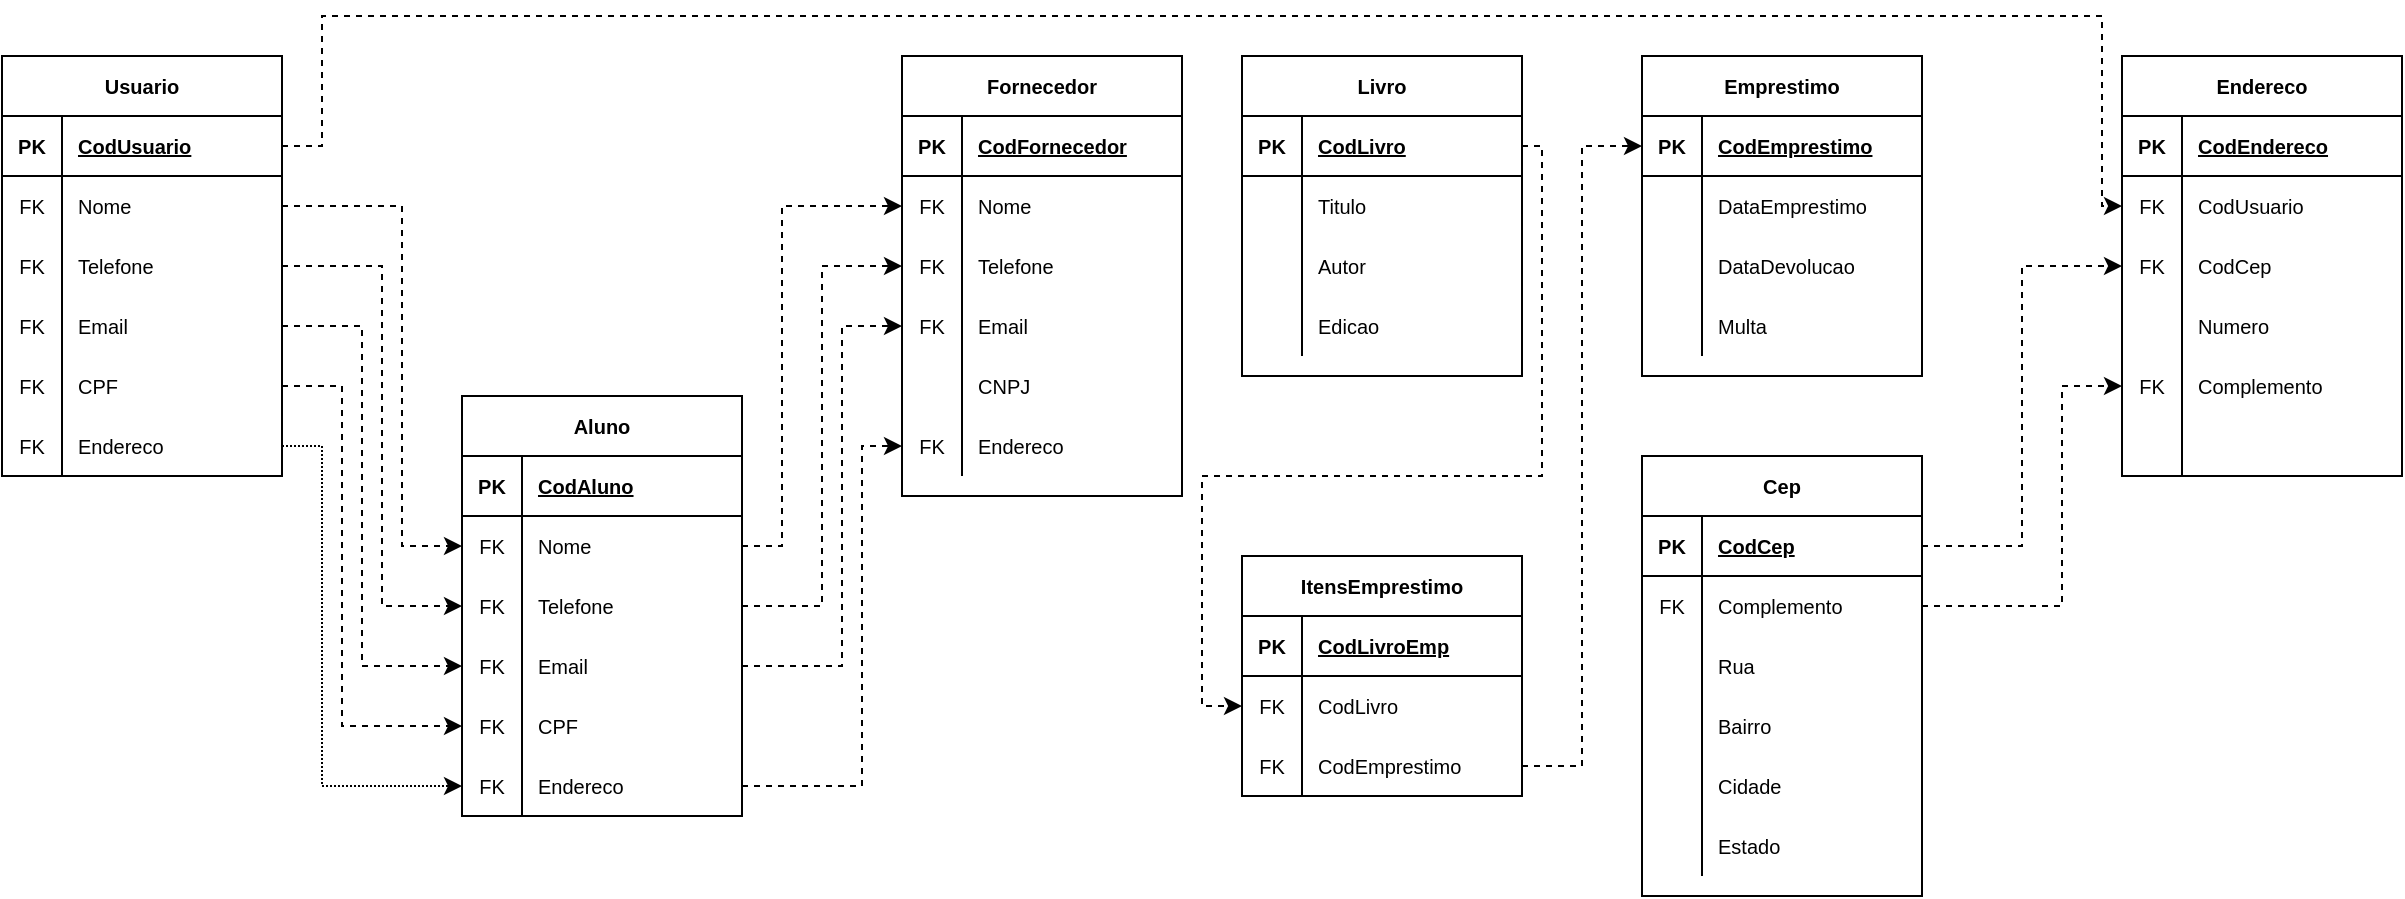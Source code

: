 <mxfile version="15.5.8" type="github"><diagram id="UWtfBDgUSu8A9vGLVlUi" name="Page-1"><mxGraphModel dx="1166" dy="401" grid="1" gridSize="10" guides="1" tooltips="1" connect="1" arrows="1" fold="1" page="1" pageScale="1" pageWidth="827" pageHeight="1169" math="0" shadow="0"><root><mxCell id="0"/><mxCell id="1" parent="0"/><mxCell id="0voD1ulTsaC1evhLHXNq-1" value="Livro" style="shape=table;startSize=30;container=1;collapsible=1;childLayout=tableLayout;fixedRows=1;rowLines=0;fontStyle=1;align=center;resizeLast=1;fontSize=10;" vertex="1" parent="1"><mxGeometry x="-140" y="30" width="140" height="160" as="geometry"><mxRectangle x="30" y="120" width="60" height="30" as="alternateBounds"/></mxGeometry></mxCell><mxCell id="0voD1ulTsaC1evhLHXNq-2" value="" style="shape=partialRectangle;collapsible=0;dropTarget=0;pointerEvents=0;fillColor=none;top=0;left=0;bottom=1;right=0;points=[[0,0.5],[1,0.5]];portConstraint=eastwest;fontSize=10;" vertex="1" parent="0voD1ulTsaC1evhLHXNq-1"><mxGeometry y="30" width="140" height="30" as="geometry"/></mxCell><mxCell id="0voD1ulTsaC1evhLHXNq-3" value="PK" style="shape=partialRectangle;connectable=0;fillColor=none;top=0;left=0;bottom=0;right=0;fontStyle=1;overflow=hidden;fontSize=10;" vertex="1" parent="0voD1ulTsaC1evhLHXNq-2"><mxGeometry width="30" height="30" as="geometry"><mxRectangle width="30" height="30" as="alternateBounds"/></mxGeometry></mxCell><mxCell id="0voD1ulTsaC1evhLHXNq-4" value="CodLivro" style="shape=partialRectangle;connectable=0;fillColor=none;top=0;left=0;bottom=0;right=0;align=left;spacingLeft=6;fontStyle=5;overflow=hidden;fontSize=10;" vertex="1" parent="0voD1ulTsaC1evhLHXNq-2"><mxGeometry x="30" width="110" height="30" as="geometry"><mxRectangle width="110" height="30" as="alternateBounds"/></mxGeometry></mxCell><mxCell id="0voD1ulTsaC1evhLHXNq-5" value="" style="shape=partialRectangle;collapsible=0;dropTarget=0;pointerEvents=0;fillColor=none;top=0;left=0;bottom=0;right=0;points=[[0,0.5],[1,0.5]];portConstraint=eastwest;fontSize=10;" vertex="1" parent="0voD1ulTsaC1evhLHXNq-1"><mxGeometry y="60" width="140" height="30" as="geometry"/></mxCell><mxCell id="0voD1ulTsaC1evhLHXNq-6" value="" style="shape=partialRectangle;connectable=0;fillColor=none;top=0;left=0;bottom=0;right=0;editable=1;overflow=hidden;fontSize=10;" vertex="1" parent="0voD1ulTsaC1evhLHXNq-5"><mxGeometry width="30" height="30" as="geometry"><mxRectangle width="30" height="30" as="alternateBounds"/></mxGeometry></mxCell><mxCell id="0voD1ulTsaC1evhLHXNq-7" value="Titulo" style="shape=partialRectangle;connectable=0;fillColor=none;top=0;left=0;bottom=0;right=0;align=left;spacingLeft=6;overflow=hidden;fontSize=10;" vertex="1" parent="0voD1ulTsaC1evhLHXNq-5"><mxGeometry x="30" width="110" height="30" as="geometry"><mxRectangle width="110" height="30" as="alternateBounds"/></mxGeometry></mxCell><mxCell id="0voD1ulTsaC1evhLHXNq-8" value="" style="shape=partialRectangle;collapsible=0;dropTarget=0;pointerEvents=0;fillColor=none;top=0;left=0;bottom=0;right=0;points=[[0,0.5],[1,0.5]];portConstraint=eastwest;fontSize=10;" vertex="1" parent="0voD1ulTsaC1evhLHXNq-1"><mxGeometry y="90" width="140" height="30" as="geometry"/></mxCell><mxCell id="0voD1ulTsaC1evhLHXNq-9" value="" style="shape=partialRectangle;connectable=0;fillColor=none;top=0;left=0;bottom=0;right=0;editable=1;overflow=hidden;fontSize=10;" vertex="1" parent="0voD1ulTsaC1evhLHXNq-8"><mxGeometry width="30" height="30" as="geometry"><mxRectangle width="30" height="30" as="alternateBounds"/></mxGeometry></mxCell><mxCell id="0voD1ulTsaC1evhLHXNq-10" value="Autor" style="shape=partialRectangle;connectable=0;fillColor=none;top=0;left=0;bottom=0;right=0;align=left;spacingLeft=6;overflow=hidden;fontSize=10;" vertex="1" parent="0voD1ulTsaC1evhLHXNq-8"><mxGeometry x="30" width="110" height="30" as="geometry"><mxRectangle width="110" height="30" as="alternateBounds"/></mxGeometry></mxCell><mxCell id="0voD1ulTsaC1evhLHXNq-11" value="" style="shape=partialRectangle;collapsible=0;dropTarget=0;pointerEvents=0;fillColor=none;top=0;left=0;bottom=0;right=0;points=[[0,0.5],[1,0.5]];portConstraint=eastwest;fontSize=10;" vertex="1" parent="0voD1ulTsaC1evhLHXNq-1"><mxGeometry y="120" width="140" height="30" as="geometry"/></mxCell><mxCell id="0voD1ulTsaC1evhLHXNq-12" value="" style="shape=partialRectangle;connectable=0;fillColor=none;top=0;left=0;bottom=0;right=0;editable=1;overflow=hidden;fontSize=10;" vertex="1" parent="0voD1ulTsaC1evhLHXNq-11"><mxGeometry width="30" height="30" as="geometry"><mxRectangle width="30" height="30" as="alternateBounds"/></mxGeometry></mxCell><mxCell id="0voD1ulTsaC1evhLHXNq-13" value="Edicao" style="shape=partialRectangle;connectable=0;fillColor=none;top=0;left=0;bottom=0;right=0;align=left;spacingLeft=6;overflow=hidden;fontSize=10;" vertex="1" parent="0voD1ulTsaC1evhLHXNq-11"><mxGeometry x="30" width="110" height="30" as="geometry"><mxRectangle width="110" height="30" as="alternateBounds"/></mxGeometry></mxCell><mxCell id="0voD1ulTsaC1evhLHXNq-14" value="Aluno" style="shape=table;startSize=30;container=1;collapsible=1;childLayout=tableLayout;fixedRows=1;rowLines=0;fontStyle=1;align=center;resizeLast=1;fontSize=10;" vertex="1" parent="1"><mxGeometry x="-530" y="200" width="140" height="210" as="geometry"/></mxCell><mxCell id="0voD1ulTsaC1evhLHXNq-15" value="" style="shape=partialRectangle;collapsible=0;dropTarget=0;pointerEvents=0;fillColor=none;top=0;left=0;bottom=1;right=0;points=[[0,0.5],[1,0.5]];portConstraint=eastwest;fontSize=10;" vertex="1" parent="0voD1ulTsaC1evhLHXNq-14"><mxGeometry y="30" width="140" height="30" as="geometry"/></mxCell><mxCell id="0voD1ulTsaC1evhLHXNq-16" value="PK" style="shape=partialRectangle;connectable=0;fillColor=none;top=0;left=0;bottom=0;right=0;fontStyle=1;overflow=hidden;fontSize=10;" vertex="1" parent="0voD1ulTsaC1evhLHXNq-15"><mxGeometry width="30" height="30" as="geometry"><mxRectangle width="30" height="30" as="alternateBounds"/></mxGeometry></mxCell><mxCell id="0voD1ulTsaC1evhLHXNq-17" value="CodAluno" style="shape=partialRectangle;connectable=0;fillColor=none;top=0;left=0;bottom=0;right=0;align=left;spacingLeft=6;fontStyle=5;overflow=hidden;fontSize=10;" vertex="1" parent="0voD1ulTsaC1evhLHXNq-15"><mxGeometry x="30" width="110" height="30" as="geometry"><mxRectangle width="110" height="30" as="alternateBounds"/></mxGeometry></mxCell><mxCell id="0voD1ulTsaC1evhLHXNq-18" value="" style="shape=partialRectangle;collapsible=0;dropTarget=0;pointerEvents=0;fillColor=none;top=0;left=0;bottom=0;right=0;points=[[0,0.5],[1,0.5]];portConstraint=eastwest;fontSize=10;" vertex="1" parent="0voD1ulTsaC1evhLHXNq-14"><mxGeometry y="60" width="140" height="30" as="geometry"/></mxCell><mxCell id="0voD1ulTsaC1evhLHXNq-19" value="FK" style="shape=partialRectangle;connectable=0;fillColor=none;top=0;left=0;bottom=0;right=0;editable=1;overflow=hidden;fontSize=10;" vertex="1" parent="0voD1ulTsaC1evhLHXNq-18"><mxGeometry width="30" height="30" as="geometry"><mxRectangle width="30" height="30" as="alternateBounds"/></mxGeometry></mxCell><mxCell id="0voD1ulTsaC1evhLHXNq-20" value="Nome" style="shape=partialRectangle;connectable=0;fillColor=none;top=0;left=0;bottom=0;right=0;align=left;spacingLeft=6;overflow=hidden;fontSize=10;" vertex="1" parent="0voD1ulTsaC1evhLHXNq-18"><mxGeometry x="30" width="110" height="30" as="geometry"><mxRectangle width="110" height="30" as="alternateBounds"/></mxGeometry></mxCell><mxCell id="0voD1ulTsaC1evhLHXNq-21" value="" style="shape=partialRectangle;collapsible=0;dropTarget=0;pointerEvents=0;fillColor=none;top=0;left=0;bottom=0;right=0;points=[[0,0.5],[1,0.5]];portConstraint=eastwest;fontSize=10;" vertex="1" parent="0voD1ulTsaC1evhLHXNq-14"><mxGeometry y="90" width="140" height="30" as="geometry"/></mxCell><mxCell id="0voD1ulTsaC1evhLHXNq-22" value="FK" style="shape=partialRectangle;connectable=0;fillColor=none;top=0;left=0;bottom=0;right=0;editable=1;overflow=hidden;fontSize=10;" vertex="1" parent="0voD1ulTsaC1evhLHXNq-21"><mxGeometry width="30" height="30" as="geometry"><mxRectangle width="30" height="30" as="alternateBounds"/></mxGeometry></mxCell><mxCell id="0voD1ulTsaC1evhLHXNq-23" value="Telefone" style="shape=partialRectangle;connectable=0;fillColor=none;top=0;left=0;bottom=0;right=0;align=left;spacingLeft=6;overflow=hidden;fontSize=10;" vertex="1" parent="0voD1ulTsaC1evhLHXNq-21"><mxGeometry x="30" width="110" height="30" as="geometry"><mxRectangle width="110" height="30" as="alternateBounds"/></mxGeometry></mxCell><mxCell id="0voD1ulTsaC1evhLHXNq-24" value="" style="shape=partialRectangle;collapsible=0;dropTarget=0;pointerEvents=0;fillColor=none;top=0;left=0;bottom=0;right=0;points=[[0,0.5],[1,0.5]];portConstraint=eastwest;fontSize=10;" vertex="1" parent="0voD1ulTsaC1evhLHXNq-14"><mxGeometry y="120" width="140" height="30" as="geometry"/></mxCell><mxCell id="0voD1ulTsaC1evhLHXNq-25" value="FK" style="shape=partialRectangle;connectable=0;fillColor=none;top=0;left=0;bottom=0;right=0;editable=1;overflow=hidden;fontSize=10;" vertex="1" parent="0voD1ulTsaC1evhLHXNq-24"><mxGeometry width="30" height="30" as="geometry"><mxRectangle width="30" height="30" as="alternateBounds"/></mxGeometry></mxCell><mxCell id="0voD1ulTsaC1evhLHXNq-26" value="Email" style="shape=partialRectangle;connectable=0;fillColor=none;top=0;left=0;bottom=0;right=0;align=left;spacingLeft=6;overflow=hidden;fontSize=10;" vertex="1" parent="0voD1ulTsaC1evhLHXNq-24"><mxGeometry x="30" width="110" height="30" as="geometry"><mxRectangle width="110" height="30" as="alternateBounds"/></mxGeometry></mxCell><mxCell id="0voD1ulTsaC1evhLHXNq-27" value="" style="shape=partialRectangle;collapsible=0;dropTarget=0;pointerEvents=0;fillColor=none;top=0;left=0;bottom=0;right=0;points=[[0,0.5],[1,0.5]];portConstraint=eastwest;fontSize=10;" vertex="1" parent="0voD1ulTsaC1evhLHXNq-14"><mxGeometry y="150" width="140" height="30" as="geometry"/></mxCell><mxCell id="0voD1ulTsaC1evhLHXNq-28" value="FK" style="shape=partialRectangle;connectable=0;fillColor=none;top=0;left=0;bottom=0;right=0;editable=1;overflow=hidden;fontSize=10;" vertex="1" parent="0voD1ulTsaC1evhLHXNq-27"><mxGeometry width="30" height="30" as="geometry"><mxRectangle width="30" height="30" as="alternateBounds"/></mxGeometry></mxCell><mxCell id="0voD1ulTsaC1evhLHXNq-29" value="CPF" style="shape=partialRectangle;connectable=0;fillColor=none;top=0;left=0;bottom=0;right=0;align=left;spacingLeft=6;overflow=hidden;fontSize=10;" vertex="1" parent="0voD1ulTsaC1evhLHXNq-27"><mxGeometry x="30" width="110" height="30" as="geometry"><mxRectangle width="110" height="30" as="alternateBounds"/></mxGeometry></mxCell><mxCell id="0voD1ulTsaC1evhLHXNq-30" value="" style="shape=partialRectangle;collapsible=0;dropTarget=0;pointerEvents=0;fillColor=none;top=0;left=0;bottom=0;right=0;points=[[0,0.5],[1,0.5]];portConstraint=eastwest;fontSize=10;" vertex="1" parent="0voD1ulTsaC1evhLHXNq-14"><mxGeometry y="180" width="140" height="30" as="geometry"/></mxCell><mxCell id="0voD1ulTsaC1evhLHXNq-31" value="FK" style="shape=partialRectangle;connectable=0;fillColor=none;top=0;left=0;bottom=0;right=0;editable=1;overflow=hidden;fontSize=10;" vertex="1" parent="0voD1ulTsaC1evhLHXNq-30"><mxGeometry width="30" height="30" as="geometry"><mxRectangle width="30" height="30" as="alternateBounds"/></mxGeometry></mxCell><mxCell id="0voD1ulTsaC1evhLHXNq-32" value="Endereco" style="shape=partialRectangle;connectable=0;fillColor=none;top=0;left=0;bottom=0;right=0;align=left;spacingLeft=6;overflow=hidden;fontSize=10;" vertex="1" parent="0voD1ulTsaC1evhLHXNq-30"><mxGeometry x="30" width="110" height="30" as="geometry"><mxRectangle width="110" height="30" as="alternateBounds"/></mxGeometry></mxCell><mxCell id="0voD1ulTsaC1evhLHXNq-33" value="Emprestimo" style="shape=table;startSize=30;container=1;collapsible=1;childLayout=tableLayout;fixedRows=1;rowLines=0;fontStyle=1;align=center;resizeLast=1;fontSize=10;" vertex="1" parent="1"><mxGeometry x="60" y="30" width="140" height="160" as="geometry"><mxRectangle x="30" y="120" width="60" height="30" as="alternateBounds"/></mxGeometry></mxCell><mxCell id="0voD1ulTsaC1evhLHXNq-34" value="" style="shape=partialRectangle;collapsible=0;dropTarget=0;pointerEvents=0;fillColor=none;top=0;left=0;bottom=1;right=0;points=[[0,0.5],[1,0.5]];portConstraint=eastwest;fontSize=10;" vertex="1" parent="0voD1ulTsaC1evhLHXNq-33"><mxGeometry y="30" width="140" height="30" as="geometry"/></mxCell><mxCell id="0voD1ulTsaC1evhLHXNq-35" value="PK" style="shape=partialRectangle;connectable=0;fillColor=none;top=0;left=0;bottom=0;right=0;fontStyle=1;overflow=hidden;fontSize=10;" vertex="1" parent="0voD1ulTsaC1evhLHXNq-34"><mxGeometry width="30" height="30" as="geometry"><mxRectangle width="30" height="30" as="alternateBounds"/></mxGeometry></mxCell><mxCell id="0voD1ulTsaC1evhLHXNq-36" value="CodEmprestimo" style="shape=partialRectangle;connectable=0;fillColor=none;top=0;left=0;bottom=0;right=0;align=left;spacingLeft=6;fontStyle=5;overflow=hidden;fontSize=10;" vertex="1" parent="0voD1ulTsaC1evhLHXNq-34"><mxGeometry x="30" width="110" height="30" as="geometry"><mxRectangle width="110" height="30" as="alternateBounds"/></mxGeometry></mxCell><mxCell id="0voD1ulTsaC1evhLHXNq-37" value="" style="shape=partialRectangle;collapsible=0;dropTarget=0;pointerEvents=0;fillColor=none;top=0;left=0;bottom=0;right=0;points=[[0,0.5],[1,0.5]];portConstraint=eastwest;fontSize=10;" vertex="1" parent="0voD1ulTsaC1evhLHXNq-33"><mxGeometry y="60" width="140" height="30" as="geometry"/></mxCell><mxCell id="0voD1ulTsaC1evhLHXNq-38" value="" style="shape=partialRectangle;connectable=0;fillColor=none;top=0;left=0;bottom=0;right=0;editable=1;overflow=hidden;fontSize=10;" vertex="1" parent="0voD1ulTsaC1evhLHXNq-37"><mxGeometry width="30" height="30" as="geometry"><mxRectangle width="30" height="30" as="alternateBounds"/></mxGeometry></mxCell><mxCell id="0voD1ulTsaC1evhLHXNq-39" value="DataEmprestimo" style="shape=partialRectangle;connectable=0;fillColor=none;top=0;left=0;bottom=0;right=0;align=left;spacingLeft=6;overflow=hidden;fontSize=10;" vertex="1" parent="0voD1ulTsaC1evhLHXNq-37"><mxGeometry x="30" width="110" height="30" as="geometry"><mxRectangle width="110" height="30" as="alternateBounds"/></mxGeometry></mxCell><mxCell id="0voD1ulTsaC1evhLHXNq-40" value="" style="shape=partialRectangle;collapsible=0;dropTarget=0;pointerEvents=0;fillColor=none;top=0;left=0;bottom=0;right=0;points=[[0,0.5],[1,0.5]];portConstraint=eastwest;fontSize=10;" vertex="1" parent="0voD1ulTsaC1evhLHXNq-33"><mxGeometry y="90" width="140" height="30" as="geometry"/></mxCell><mxCell id="0voD1ulTsaC1evhLHXNq-41" value="" style="shape=partialRectangle;connectable=0;fillColor=none;top=0;left=0;bottom=0;right=0;editable=1;overflow=hidden;fontSize=10;" vertex="1" parent="0voD1ulTsaC1evhLHXNq-40"><mxGeometry width="30" height="30" as="geometry"><mxRectangle width="30" height="30" as="alternateBounds"/></mxGeometry></mxCell><mxCell id="0voD1ulTsaC1evhLHXNq-42" value="DataDevolucao" style="shape=partialRectangle;connectable=0;fillColor=none;top=0;left=0;bottom=0;right=0;align=left;spacingLeft=6;overflow=hidden;fontSize=10;" vertex="1" parent="0voD1ulTsaC1evhLHXNq-40"><mxGeometry x="30" width="110" height="30" as="geometry"><mxRectangle width="110" height="30" as="alternateBounds"/></mxGeometry></mxCell><mxCell id="0voD1ulTsaC1evhLHXNq-43" value="" style="shape=partialRectangle;collapsible=0;dropTarget=0;pointerEvents=0;fillColor=none;top=0;left=0;bottom=0;right=0;points=[[0,0.5],[1,0.5]];portConstraint=eastwest;fontSize=10;" vertex="1" parent="0voD1ulTsaC1evhLHXNq-33"><mxGeometry y="120" width="140" height="30" as="geometry"/></mxCell><mxCell id="0voD1ulTsaC1evhLHXNq-44" value="" style="shape=partialRectangle;connectable=0;fillColor=none;top=0;left=0;bottom=0;right=0;editable=1;overflow=hidden;fontSize=10;" vertex="1" parent="0voD1ulTsaC1evhLHXNq-43"><mxGeometry width="30" height="30" as="geometry"><mxRectangle width="30" height="30" as="alternateBounds"/></mxGeometry></mxCell><mxCell id="0voD1ulTsaC1evhLHXNq-45" value="Multa" style="shape=partialRectangle;connectable=0;fillColor=none;top=0;left=0;bottom=0;right=0;align=left;spacingLeft=6;overflow=hidden;fontSize=10;" vertex="1" parent="0voD1ulTsaC1evhLHXNq-43"><mxGeometry x="30" width="110" height="30" as="geometry"><mxRectangle width="110" height="30" as="alternateBounds"/></mxGeometry></mxCell><mxCell id="0voD1ulTsaC1evhLHXNq-46" value="Cep" style="shape=table;startSize=30;container=1;collapsible=1;childLayout=tableLayout;fixedRows=1;rowLines=0;fontStyle=1;align=center;resizeLast=1;fontSize=10;" vertex="1" parent="1"><mxGeometry x="60" y="230" width="140" height="220" as="geometry"><mxRectangle x="30" y="120" width="60" height="30" as="alternateBounds"/></mxGeometry></mxCell><mxCell id="0voD1ulTsaC1evhLHXNq-47" value="" style="shape=partialRectangle;collapsible=0;dropTarget=0;pointerEvents=0;fillColor=none;top=0;left=0;bottom=1;right=0;points=[[0,0.5],[1,0.5]];portConstraint=eastwest;fontSize=10;" vertex="1" parent="0voD1ulTsaC1evhLHXNq-46"><mxGeometry y="30" width="140" height="30" as="geometry"/></mxCell><mxCell id="0voD1ulTsaC1evhLHXNq-48" value="PK" style="shape=partialRectangle;connectable=0;fillColor=none;top=0;left=0;bottom=0;right=0;fontStyle=1;overflow=hidden;fontSize=10;" vertex="1" parent="0voD1ulTsaC1evhLHXNq-47"><mxGeometry width="30" height="30" as="geometry"><mxRectangle width="30" height="30" as="alternateBounds"/></mxGeometry></mxCell><mxCell id="0voD1ulTsaC1evhLHXNq-49" value="CodCep" style="shape=partialRectangle;connectable=0;fillColor=none;top=0;left=0;bottom=0;right=0;align=left;spacingLeft=6;fontStyle=5;overflow=hidden;fontSize=10;" vertex="1" parent="0voD1ulTsaC1evhLHXNq-47"><mxGeometry x="30" width="110" height="30" as="geometry"><mxRectangle width="110" height="30" as="alternateBounds"/></mxGeometry></mxCell><mxCell id="0voD1ulTsaC1evhLHXNq-50" value="" style="shape=partialRectangle;collapsible=0;dropTarget=0;pointerEvents=0;fillColor=none;top=0;left=0;bottom=0;right=0;points=[[0,0.5],[1,0.5]];portConstraint=eastwest;fontSize=10;" vertex="1" parent="0voD1ulTsaC1evhLHXNq-46"><mxGeometry y="60" width="140" height="30" as="geometry"/></mxCell><mxCell id="0voD1ulTsaC1evhLHXNq-51" value="FK" style="shape=partialRectangle;connectable=0;fillColor=none;top=0;left=0;bottom=0;right=0;editable=1;overflow=hidden;fontSize=10;" vertex="1" parent="0voD1ulTsaC1evhLHXNq-50"><mxGeometry width="30" height="30" as="geometry"><mxRectangle width="30" height="30" as="alternateBounds"/></mxGeometry></mxCell><mxCell id="0voD1ulTsaC1evhLHXNq-52" value="Complemento" style="shape=partialRectangle;connectable=0;fillColor=none;top=0;left=0;bottom=0;right=0;align=left;spacingLeft=6;overflow=hidden;fontSize=10;" vertex="1" parent="0voD1ulTsaC1evhLHXNq-50"><mxGeometry x="30" width="110" height="30" as="geometry"><mxRectangle width="110" height="30" as="alternateBounds"/></mxGeometry></mxCell><mxCell id="0voD1ulTsaC1evhLHXNq-53" value="" style="shape=partialRectangle;collapsible=0;dropTarget=0;pointerEvents=0;fillColor=none;top=0;left=0;bottom=0;right=0;points=[[0,0.5],[1,0.5]];portConstraint=eastwest;fontSize=10;" vertex="1" parent="0voD1ulTsaC1evhLHXNq-46"><mxGeometry y="90" width="140" height="30" as="geometry"/></mxCell><mxCell id="0voD1ulTsaC1evhLHXNq-54" value="" style="shape=partialRectangle;connectable=0;fillColor=none;top=0;left=0;bottom=0;right=0;editable=1;overflow=hidden;fontSize=10;" vertex="1" parent="0voD1ulTsaC1evhLHXNq-53"><mxGeometry width="30" height="30" as="geometry"><mxRectangle width="30" height="30" as="alternateBounds"/></mxGeometry></mxCell><mxCell id="0voD1ulTsaC1evhLHXNq-55" value="Rua" style="shape=partialRectangle;connectable=0;fillColor=none;top=0;left=0;bottom=0;right=0;align=left;spacingLeft=6;overflow=hidden;fontSize=10;" vertex="1" parent="0voD1ulTsaC1evhLHXNq-53"><mxGeometry x="30" width="110" height="30" as="geometry"><mxRectangle width="110" height="30" as="alternateBounds"/></mxGeometry></mxCell><mxCell id="0voD1ulTsaC1evhLHXNq-56" value="" style="shape=partialRectangle;collapsible=0;dropTarget=0;pointerEvents=0;fillColor=none;top=0;left=0;bottom=0;right=0;points=[[0,0.5],[1,0.5]];portConstraint=eastwest;fontSize=10;" vertex="1" parent="0voD1ulTsaC1evhLHXNq-46"><mxGeometry y="120" width="140" height="30" as="geometry"/></mxCell><mxCell id="0voD1ulTsaC1evhLHXNq-57" value="" style="shape=partialRectangle;connectable=0;fillColor=none;top=0;left=0;bottom=0;right=0;editable=1;overflow=hidden;fontSize=10;" vertex="1" parent="0voD1ulTsaC1evhLHXNq-56"><mxGeometry width="30" height="30" as="geometry"><mxRectangle width="30" height="30" as="alternateBounds"/></mxGeometry></mxCell><mxCell id="0voD1ulTsaC1evhLHXNq-58" value="Bairro" style="shape=partialRectangle;connectable=0;fillColor=none;top=0;left=0;bottom=0;right=0;align=left;spacingLeft=6;overflow=hidden;fontSize=10;" vertex="1" parent="0voD1ulTsaC1evhLHXNq-56"><mxGeometry x="30" width="110" height="30" as="geometry"><mxRectangle width="110" height="30" as="alternateBounds"/></mxGeometry></mxCell><mxCell id="0voD1ulTsaC1evhLHXNq-143" value="" style="shape=partialRectangle;collapsible=0;dropTarget=0;pointerEvents=0;fillColor=none;top=0;left=0;bottom=0;right=0;points=[[0,0.5],[1,0.5]];portConstraint=eastwest;fontSize=10;" vertex="1" parent="0voD1ulTsaC1evhLHXNq-46"><mxGeometry y="150" width="140" height="30" as="geometry"/></mxCell><mxCell id="0voD1ulTsaC1evhLHXNq-144" value="" style="shape=partialRectangle;connectable=0;fillColor=none;top=0;left=0;bottom=0;right=0;editable=1;overflow=hidden;fontSize=10;" vertex="1" parent="0voD1ulTsaC1evhLHXNq-143"><mxGeometry width="30" height="30" as="geometry"><mxRectangle width="30" height="30" as="alternateBounds"/></mxGeometry></mxCell><mxCell id="0voD1ulTsaC1evhLHXNq-145" value="Cidade" style="shape=partialRectangle;connectable=0;fillColor=none;top=0;left=0;bottom=0;right=0;align=left;spacingLeft=6;overflow=hidden;fontSize=10;" vertex="1" parent="0voD1ulTsaC1evhLHXNq-143"><mxGeometry x="30" width="110" height="30" as="geometry"><mxRectangle width="110" height="30" as="alternateBounds"/></mxGeometry></mxCell><mxCell id="0voD1ulTsaC1evhLHXNq-146" value="" style="shape=partialRectangle;collapsible=0;dropTarget=0;pointerEvents=0;fillColor=none;top=0;left=0;bottom=0;right=0;points=[[0,0.5],[1,0.5]];portConstraint=eastwest;fontSize=10;" vertex="1" parent="0voD1ulTsaC1evhLHXNq-46"><mxGeometry y="180" width="140" height="30" as="geometry"/></mxCell><mxCell id="0voD1ulTsaC1evhLHXNq-147" value="" style="shape=partialRectangle;connectable=0;fillColor=none;top=0;left=0;bottom=0;right=0;editable=1;overflow=hidden;fontSize=10;" vertex="1" parent="0voD1ulTsaC1evhLHXNq-146"><mxGeometry width="30" height="30" as="geometry"><mxRectangle width="30" height="30" as="alternateBounds"/></mxGeometry></mxCell><mxCell id="0voD1ulTsaC1evhLHXNq-148" value="Estado" style="shape=partialRectangle;connectable=0;fillColor=none;top=0;left=0;bottom=0;right=0;align=left;spacingLeft=6;overflow=hidden;fontSize=10;" vertex="1" parent="0voD1ulTsaC1evhLHXNq-146"><mxGeometry x="30" width="110" height="30" as="geometry"><mxRectangle width="110" height="30" as="alternateBounds"/></mxGeometry></mxCell><mxCell id="0voD1ulTsaC1evhLHXNq-59" value="Fornecedor" style="shape=table;startSize=30;container=1;collapsible=1;childLayout=tableLayout;fixedRows=1;rowLines=0;fontStyle=1;align=center;resizeLast=1;fontSize=10;" vertex="1" parent="1"><mxGeometry x="-310" y="30" width="140" height="220" as="geometry"><mxRectangle x="30" y="120" width="60" height="30" as="alternateBounds"/></mxGeometry></mxCell><mxCell id="0voD1ulTsaC1evhLHXNq-60" value="" style="shape=partialRectangle;collapsible=0;dropTarget=0;pointerEvents=0;fillColor=none;top=0;left=0;bottom=1;right=0;points=[[0,0.5],[1,0.5]];portConstraint=eastwest;fontSize=10;" vertex="1" parent="0voD1ulTsaC1evhLHXNq-59"><mxGeometry y="30" width="140" height="30" as="geometry"/></mxCell><mxCell id="0voD1ulTsaC1evhLHXNq-61" value="PK" style="shape=partialRectangle;connectable=0;fillColor=none;top=0;left=0;bottom=0;right=0;fontStyle=1;overflow=hidden;fontSize=10;" vertex="1" parent="0voD1ulTsaC1evhLHXNq-60"><mxGeometry width="30" height="30" as="geometry"><mxRectangle width="30" height="30" as="alternateBounds"/></mxGeometry></mxCell><mxCell id="0voD1ulTsaC1evhLHXNq-62" value="CodFornecedor" style="shape=partialRectangle;connectable=0;fillColor=none;top=0;left=0;bottom=0;right=0;align=left;spacingLeft=6;fontStyle=5;overflow=hidden;fontSize=10;" vertex="1" parent="0voD1ulTsaC1evhLHXNq-60"><mxGeometry x="30" width="110" height="30" as="geometry"><mxRectangle width="110" height="30" as="alternateBounds"/></mxGeometry></mxCell><mxCell id="0voD1ulTsaC1evhLHXNq-63" value="" style="shape=partialRectangle;collapsible=0;dropTarget=0;pointerEvents=0;fillColor=none;top=0;left=0;bottom=0;right=0;points=[[0,0.5],[1,0.5]];portConstraint=eastwest;fontSize=10;" vertex="1" parent="0voD1ulTsaC1evhLHXNq-59"><mxGeometry y="60" width="140" height="30" as="geometry"/></mxCell><mxCell id="0voD1ulTsaC1evhLHXNq-64" value="FK" style="shape=partialRectangle;connectable=0;fillColor=none;top=0;left=0;bottom=0;right=0;editable=1;overflow=hidden;fontSize=10;" vertex="1" parent="0voD1ulTsaC1evhLHXNq-63"><mxGeometry width="30" height="30" as="geometry"><mxRectangle width="30" height="30" as="alternateBounds"/></mxGeometry></mxCell><mxCell id="0voD1ulTsaC1evhLHXNq-65" value="Nome" style="shape=partialRectangle;connectable=0;fillColor=none;top=0;left=0;bottom=0;right=0;align=left;spacingLeft=6;overflow=hidden;fontSize=10;" vertex="1" parent="0voD1ulTsaC1evhLHXNq-63"><mxGeometry x="30" width="110" height="30" as="geometry"><mxRectangle width="110" height="30" as="alternateBounds"/></mxGeometry></mxCell><mxCell id="0voD1ulTsaC1evhLHXNq-66" value="" style="shape=partialRectangle;collapsible=0;dropTarget=0;pointerEvents=0;fillColor=none;top=0;left=0;bottom=0;right=0;points=[[0,0.5],[1,0.5]];portConstraint=eastwest;fontSize=10;" vertex="1" parent="0voD1ulTsaC1evhLHXNq-59"><mxGeometry y="90" width="140" height="30" as="geometry"/></mxCell><mxCell id="0voD1ulTsaC1evhLHXNq-67" value="FK" style="shape=partialRectangle;connectable=0;fillColor=none;top=0;left=0;bottom=0;right=0;editable=1;overflow=hidden;fontSize=10;" vertex="1" parent="0voD1ulTsaC1evhLHXNq-66"><mxGeometry width="30" height="30" as="geometry"><mxRectangle width="30" height="30" as="alternateBounds"/></mxGeometry></mxCell><mxCell id="0voD1ulTsaC1evhLHXNq-68" value="Telefone" style="shape=partialRectangle;connectable=0;fillColor=none;top=0;left=0;bottom=0;right=0;align=left;spacingLeft=6;overflow=hidden;fontSize=10;" vertex="1" parent="0voD1ulTsaC1evhLHXNq-66"><mxGeometry x="30" width="110" height="30" as="geometry"><mxRectangle width="110" height="30" as="alternateBounds"/></mxGeometry></mxCell><mxCell id="0voD1ulTsaC1evhLHXNq-69" value="" style="shape=partialRectangle;collapsible=0;dropTarget=0;pointerEvents=0;fillColor=none;top=0;left=0;bottom=0;right=0;points=[[0,0.5],[1,0.5]];portConstraint=eastwest;fontSize=10;" vertex="1" parent="0voD1ulTsaC1evhLHXNq-59"><mxGeometry y="120" width="140" height="30" as="geometry"/></mxCell><mxCell id="0voD1ulTsaC1evhLHXNq-70" value="FK" style="shape=partialRectangle;connectable=0;fillColor=none;top=0;left=0;bottom=0;right=0;editable=1;overflow=hidden;fontSize=10;" vertex="1" parent="0voD1ulTsaC1evhLHXNq-69"><mxGeometry width="30" height="30" as="geometry"><mxRectangle width="30" height="30" as="alternateBounds"/></mxGeometry></mxCell><mxCell id="0voD1ulTsaC1evhLHXNq-71" value="Email" style="shape=partialRectangle;connectable=0;fillColor=none;top=0;left=0;bottom=0;right=0;align=left;spacingLeft=6;overflow=hidden;fontSize=10;" vertex="1" parent="0voD1ulTsaC1evhLHXNq-69"><mxGeometry x="30" width="110" height="30" as="geometry"><mxRectangle width="110" height="30" as="alternateBounds"/></mxGeometry></mxCell><mxCell id="0voD1ulTsaC1evhLHXNq-72" value="" style="shape=partialRectangle;collapsible=0;dropTarget=0;pointerEvents=0;fillColor=none;top=0;left=0;bottom=0;right=0;points=[[0,0.5],[1,0.5]];portConstraint=eastwest;fontSize=10;" vertex="1" parent="0voD1ulTsaC1evhLHXNq-59"><mxGeometry y="150" width="140" height="30" as="geometry"/></mxCell><mxCell id="0voD1ulTsaC1evhLHXNq-73" value="" style="shape=partialRectangle;connectable=0;fillColor=none;top=0;left=0;bottom=0;right=0;editable=1;overflow=hidden;fontSize=10;" vertex="1" parent="0voD1ulTsaC1evhLHXNq-72"><mxGeometry width="30" height="30" as="geometry"><mxRectangle width="30" height="30" as="alternateBounds"/></mxGeometry></mxCell><mxCell id="0voD1ulTsaC1evhLHXNq-74" value="CNPJ" style="shape=partialRectangle;connectable=0;fillColor=none;top=0;left=0;bottom=0;right=0;align=left;spacingLeft=6;overflow=hidden;fontSize=10;" vertex="1" parent="0voD1ulTsaC1evhLHXNq-72"><mxGeometry x="30" width="110" height="30" as="geometry"><mxRectangle width="110" height="30" as="alternateBounds"/></mxGeometry></mxCell><mxCell id="0voD1ulTsaC1evhLHXNq-75" value="" style="shape=partialRectangle;collapsible=0;dropTarget=0;pointerEvents=0;fillColor=none;top=0;left=0;bottom=0;right=0;points=[[0,0.5],[1,0.5]];portConstraint=eastwest;fontSize=10;" vertex="1" parent="0voD1ulTsaC1evhLHXNq-59"><mxGeometry y="180" width="140" height="30" as="geometry"/></mxCell><mxCell id="0voD1ulTsaC1evhLHXNq-76" value="FK" style="shape=partialRectangle;connectable=0;fillColor=none;top=0;left=0;bottom=0;right=0;editable=1;overflow=hidden;fontSize=10;" vertex="1" parent="0voD1ulTsaC1evhLHXNq-75"><mxGeometry width="30" height="30" as="geometry"><mxRectangle width="30" height="30" as="alternateBounds"/></mxGeometry></mxCell><mxCell id="0voD1ulTsaC1evhLHXNq-77" value="Endereco" style="shape=partialRectangle;connectable=0;fillColor=none;top=0;left=0;bottom=0;right=0;align=left;spacingLeft=6;overflow=hidden;fontSize=10;" vertex="1" parent="0voD1ulTsaC1evhLHXNq-75"><mxGeometry x="30" width="110" height="30" as="geometry"><mxRectangle width="110" height="30" as="alternateBounds"/></mxGeometry></mxCell><mxCell id="0voD1ulTsaC1evhLHXNq-78" value="Usuario" style="shape=table;startSize=30;container=1;collapsible=1;childLayout=tableLayout;fixedRows=1;rowLines=0;fontStyle=1;align=center;resizeLast=1;fontSize=10;" vertex="1" parent="1"><mxGeometry x="-760" y="30" width="140" height="210" as="geometry"><mxRectangle x="30" y="120" width="60" height="30" as="alternateBounds"/></mxGeometry></mxCell><mxCell id="0voD1ulTsaC1evhLHXNq-79" value="" style="shape=partialRectangle;collapsible=0;dropTarget=0;pointerEvents=0;fillColor=none;top=0;left=0;bottom=1;right=0;points=[[0,0.5],[1,0.5]];portConstraint=eastwest;fontSize=10;" vertex="1" parent="0voD1ulTsaC1evhLHXNq-78"><mxGeometry y="30" width="140" height="30" as="geometry"/></mxCell><mxCell id="0voD1ulTsaC1evhLHXNq-80" value="PK" style="shape=partialRectangle;connectable=0;fillColor=none;top=0;left=0;bottom=0;right=0;fontStyle=1;overflow=hidden;fontSize=10;" vertex="1" parent="0voD1ulTsaC1evhLHXNq-79"><mxGeometry width="30" height="30" as="geometry"><mxRectangle width="30" height="30" as="alternateBounds"/></mxGeometry></mxCell><mxCell id="0voD1ulTsaC1evhLHXNq-81" value="CodUsuario" style="shape=partialRectangle;connectable=0;fillColor=none;top=0;left=0;bottom=0;right=0;align=left;spacingLeft=6;fontStyle=5;overflow=hidden;fontSize=10;" vertex="1" parent="0voD1ulTsaC1evhLHXNq-79"><mxGeometry x="30" width="110" height="30" as="geometry"><mxRectangle width="110" height="30" as="alternateBounds"/></mxGeometry></mxCell><mxCell id="0voD1ulTsaC1evhLHXNq-82" value="" style="shape=partialRectangle;collapsible=0;dropTarget=0;pointerEvents=0;fillColor=none;top=0;left=0;bottom=0;right=0;points=[[0,0.5],[1,0.5]];portConstraint=eastwest;fontSize=10;" vertex="1" parent="0voD1ulTsaC1evhLHXNq-78"><mxGeometry y="60" width="140" height="30" as="geometry"/></mxCell><mxCell id="0voD1ulTsaC1evhLHXNq-83" value="FK" style="shape=partialRectangle;connectable=0;fillColor=none;top=0;left=0;bottom=0;right=0;editable=1;overflow=hidden;fontSize=10;" vertex="1" parent="0voD1ulTsaC1evhLHXNq-82"><mxGeometry width="30" height="30" as="geometry"><mxRectangle width="30" height="30" as="alternateBounds"/></mxGeometry></mxCell><mxCell id="0voD1ulTsaC1evhLHXNq-84" value="Nome" style="shape=partialRectangle;connectable=0;fillColor=none;top=0;left=0;bottom=0;right=0;align=left;spacingLeft=6;overflow=hidden;fontSize=10;" vertex="1" parent="0voD1ulTsaC1evhLHXNq-82"><mxGeometry x="30" width="110" height="30" as="geometry"><mxRectangle width="110" height="30" as="alternateBounds"/></mxGeometry></mxCell><mxCell id="0voD1ulTsaC1evhLHXNq-85" value="" style="shape=partialRectangle;collapsible=0;dropTarget=0;pointerEvents=0;fillColor=none;top=0;left=0;bottom=0;right=0;points=[[0,0.5],[1,0.5]];portConstraint=eastwest;fontSize=10;" vertex="1" parent="0voD1ulTsaC1evhLHXNq-78"><mxGeometry y="90" width="140" height="30" as="geometry"/></mxCell><mxCell id="0voD1ulTsaC1evhLHXNq-86" value="FK" style="shape=partialRectangle;connectable=0;fillColor=none;top=0;left=0;bottom=0;right=0;editable=1;overflow=hidden;fontSize=10;" vertex="1" parent="0voD1ulTsaC1evhLHXNq-85"><mxGeometry width="30" height="30" as="geometry"><mxRectangle width="30" height="30" as="alternateBounds"/></mxGeometry></mxCell><mxCell id="0voD1ulTsaC1evhLHXNq-87" value="Telefone" style="shape=partialRectangle;connectable=0;fillColor=none;top=0;left=0;bottom=0;right=0;align=left;spacingLeft=6;overflow=hidden;fontSize=10;" vertex="1" parent="0voD1ulTsaC1evhLHXNq-85"><mxGeometry x="30" width="110" height="30" as="geometry"><mxRectangle width="110" height="30" as="alternateBounds"/></mxGeometry></mxCell><mxCell id="0voD1ulTsaC1evhLHXNq-88" value="" style="shape=partialRectangle;collapsible=0;dropTarget=0;pointerEvents=0;fillColor=none;top=0;left=0;bottom=0;right=0;points=[[0,0.5],[1,0.5]];portConstraint=eastwest;fontSize=10;" vertex="1" parent="0voD1ulTsaC1evhLHXNq-78"><mxGeometry y="120" width="140" height="30" as="geometry"/></mxCell><mxCell id="0voD1ulTsaC1evhLHXNq-89" value="FK" style="shape=partialRectangle;connectable=0;fillColor=none;top=0;left=0;bottom=0;right=0;editable=1;overflow=hidden;fontSize=10;" vertex="1" parent="0voD1ulTsaC1evhLHXNq-88"><mxGeometry width="30" height="30" as="geometry"><mxRectangle width="30" height="30" as="alternateBounds"/></mxGeometry></mxCell><mxCell id="0voD1ulTsaC1evhLHXNq-90" value="Email" style="shape=partialRectangle;connectable=0;fillColor=none;top=0;left=0;bottom=0;right=0;align=left;spacingLeft=6;overflow=hidden;fontSize=10;" vertex="1" parent="0voD1ulTsaC1evhLHXNq-88"><mxGeometry x="30" width="110" height="30" as="geometry"><mxRectangle width="110" height="30" as="alternateBounds"/></mxGeometry></mxCell><mxCell id="0voD1ulTsaC1evhLHXNq-91" value="" style="shape=partialRectangle;collapsible=0;dropTarget=0;pointerEvents=0;fillColor=none;top=0;left=0;bottom=0;right=0;points=[[0,0.5],[1,0.5]];portConstraint=eastwest;fontSize=10;" vertex="1" parent="0voD1ulTsaC1evhLHXNq-78"><mxGeometry y="150" width="140" height="30" as="geometry"/></mxCell><mxCell id="0voD1ulTsaC1evhLHXNq-92" value="FK" style="shape=partialRectangle;connectable=0;fillColor=none;top=0;left=0;bottom=0;right=0;editable=1;overflow=hidden;fontSize=10;" vertex="1" parent="0voD1ulTsaC1evhLHXNq-91"><mxGeometry width="30" height="30" as="geometry"><mxRectangle width="30" height="30" as="alternateBounds"/></mxGeometry></mxCell><mxCell id="0voD1ulTsaC1evhLHXNq-93" value="CPF" style="shape=partialRectangle;connectable=0;fillColor=none;top=0;left=0;bottom=0;right=0;align=left;spacingLeft=6;overflow=hidden;fontSize=10;" vertex="1" parent="0voD1ulTsaC1evhLHXNq-91"><mxGeometry x="30" width="110" height="30" as="geometry"><mxRectangle width="110" height="30" as="alternateBounds"/></mxGeometry></mxCell><mxCell id="0voD1ulTsaC1evhLHXNq-94" value="" style="shape=partialRectangle;collapsible=0;dropTarget=0;pointerEvents=0;fillColor=none;top=0;left=0;bottom=0;right=0;points=[[0,0.5],[1,0.5]];portConstraint=eastwest;fontSize=10;" vertex="1" parent="0voD1ulTsaC1evhLHXNq-78"><mxGeometry y="180" width="140" height="30" as="geometry"/></mxCell><mxCell id="0voD1ulTsaC1evhLHXNq-95" value="FK" style="shape=partialRectangle;connectable=0;fillColor=none;top=0;left=0;bottom=0;right=0;editable=1;overflow=hidden;fontSize=10;" vertex="1" parent="0voD1ulTsaC1evhLHXNq-94"><mxGeometry width="30" height="30" as="geometry"><mxRectangle width="30" height="30" as="alternateBounds"/></mxGeometry></mxCell><mxCell id="0voD1ulTsaC1evhLHXNq-96" value="Endereco" style="shape=partialRectangle;connectable=0;fillColor=none;top=0;left=0;bottom=0;right=0;align=left;spacingLeft=6;overflow=hidden;fontSize=10;" vertex="1" parent="0voD1ulTsaC1evhLHXNq-94"><mxGeometry x="30" width="110" height="30" as="geometry"><mxRectangle width="110" height="30" as="alternateBounds"/></mxGeometry></mxCell><mxCell id="0voD1ulTsaC1evhLHXNq-97" value="ItensEmprestimo" style="shape=table;startSize=30;container=1;collapsible=1;childLayout=tableLayout;fixedRows=1;rowLines=0;fontStyle=1;align=center;resizeLast=1;fontSize=10;" vertex="1" parent="1"><mxGeometry x="-140" y="280" width="140" height="120" as="geometry"><mxRectangle x="30" y="120" width="60" height="30" as="alternateBounds"/></mxGeometry></mxCell><mxCell id="0voD1ulTsaC1evhLHXNq-98" value="" style="shape=partialRectangle;collapsible=0;dropTarget=0;pointerEvents=0;fillColor=none;top=0;left=0;bottom=1;right=0;points=[[0,0.5],[1,0.5]];portConstraint=eastwest;fontSize=10;" vertex="1" parent="0voD1ulTsaC1evhLHXNq-97"><mxGeometry y="30" width="140" height="30" as="geometry"/></mxCell><mxCell id="0voD1ulTsaC1evhLHXNq-99" value="PK" style="shape=partialRectangle;connectable=0;fillColor=none;top=0;left=0;bottom=0;right=0;fontStyle=1;overflow=hidden;fontSize=10;" vertex="1" parent="0voD1ulTsaC1evhLHXNq-98"><mxGeometry width="30" height="30" as="geometry"><mxRectangle width="30" height="30" as="alternateBounds"/></mxGeometry></mxCell><mxCell id="0voD1ulTsaC1evhLHXNq-100" value="CodLivroEmp" style="shape=partialRectangle;connectable=0;fillColor=none;top=0;left=0;bottom=0;right=0;align=left;spacingLeft=6;fontStyle=5;overflow=hidden;fontSize=10;" vertex="1" parent="0voD1ulTsaC1evhLHXNq-98"><mxGeometry x="30" width="110" height="30" as="geometry"><mxRectangle width="110" height="30" as="alternateBounds"/></mxGeometry></mxCell><mxCell id="0voD1ulTsaC1evhLHXNq-101" value="" style="shape=partialRectangle;collapsible=0;dropTarget=0;pointerEvents=0;fillColor=none;top=0;left=0;bottom=0;right=0;points=[[0,0.5],[1,0.5]];portConstraint=eastwest;fontSize=10;" vertex="1" parent="0voD1ulTsaC1evhLHXNq-97"><mxGeometry y="60" width="140" height="30" as="geometry"/></mxCell><mxCell id="0voD1ulTsaC1evhLHXNq-102" value="FK" style="shape=partialRectangle;connectable=0;fillColor=none;top=0;left=0;bottom=0;right=0;editable=1;overflow=hidden;fontSize=10;" vertex="1" parent="0voD1ulTsaC1evhLHXNq-101"><mxGeometry width="30" height="30" as="geometry"><mxRectangle width="30" height="30" as="alternateBounds"/></mxGeometry></mxCell><mxCell id="0voD1ulTsaC1evhLHXNq-103" value="CodLivro" style="shape=partialRectangle;connectable=0;fillColor=none;top=0;left=0;bottom=0;right=0;align=left;spacingLeft=6;overflow=hidden;fontSize=10;" vertex="1" parent="0voD1ulTsaC1evhLHXNq-101"><mxGeometry x="30" width="110" height="30" as="geometry"><mxRectangle width="110" height="30" as="alternateBounds"/></mxGeometry></mxCell><mxCell id="0voD1ulTsaC1evhLHXNq-104" value="" style="shape=partialRectangle;collapsible=0;dropTarget=0;pointerEvents=0;fillColor=none;top=0;left=0;bottom=0;right=0;points=[[0,0.5],[1,0.5]];portConstraint=eastwest;fontSize=10;" vertex="1" parent="0voD1ulTsaC1evhLHXNq-97"><mxGeometry y="90" width="140" height="30" as="geometry"/></mxCell><mxCell id="0voD1ulTsaC1evhLHXNq-105" value="FK" style="shape=partialRectangle;connectable=0;fillColor=none;top=0;left=0;bottom=0;right=0;editable=1;overflow=hidden;fontSize=10;" vertex="1" parent="0voD1ulTsaC1evhLHXNq-104"><mxGeometry width="30" height="30" as="geometry"><mxRectangle width="30" height="30" as="alternateBounds"/></mxGeometry></mxCell><mxCell id="0voD1ulTsaC1evhLHXNq-106" value="CodEmprestimo" style="shape=partialRectangle;connectable=0;fillColor=none;top=0;left=0;bottom=0;right=0;align=left;spacingLeft=6;overflow=hidden;fontSize=10;" vertex="1" parent="0voD1ulTsaC1evhLHXNq-104"><mxGeometry x="30" width="110" height="30" as="geometry"><mxRectangle width="110" height="30" as="alternateBounds"/></mxGeometry></mxCell><mxCell id="0voD1ulTsaC1evhLHXNq-129" style="edgeStyle=orthogonalEdgeStyle;rounded=0;orthogonalLoop=1;jettySize=auto;html=1;exitX=1;exitY=0.5;exitDx=0;exitDy=0;entryX=0;entryY=0.5;entryDx=0;entryDy=0;fontSize=10;dashed=1;" edge="1" parent="1" source="0voD1ulTsaC1evhLHXNq-82" target="0voD1ulTsaC1evhLHXNq-18"><mxGeometry relative="1" as="geometry"><Array as="points"><mxPoint x="-560" y="105"/><mxPoint x="-560" y="275"/></Array></mxGeometry></mxCell><mxCell id="0voD1ulTsaC1evhLHXNq-130" style="edgeStyle=orthogonalEdgeStyle;rounded=0;orthogonalLoop=1;jettySize=auto;html=1;entryX=0;entryY=0.5;entryDx=0;entryDy=0;fontSize=10;dashed=1;" edge="1" parent="1" source="0voD1ulTsaC1evhLHXNq-85" target="0voD1ulTsaC1evhLHXNq-21"><mxGeometry relative="1" as="geometry"><Array as="points"><mxPoint x="-570" y="135"/><mxPoint x="-570" y="305"/></Array></mxGeometry></mxCell><mxCell id="0voD1ulTsaC1evhLHXNq-131" style="edgeStyle=orthogonalEdgeStyle;rounded=0;orthogonalLoop=1;jettySize=auto;html=1;exitX=1;exitY=0.5;exitDx=0;exitDy=0;fontSize=10;entryX=0;entryY=0.5;entryDx=0;entryDy=0;dashed=1;" edge="1" parent="1" source="0voD1ulTsaC1evhLHXNq-88" target="0voD1ulTsaC1evhLHXNq-24"><mxGeometry relative="1" as="geometry"><mxPoint x="-590" y="430" as="targetPoint"/><Array as="points"><mxPoint x="-580" y="165"/><mxPoint x="-580" y="335"/></Array></mxGeometry></mxCell><mxCell id="0voD1ulTsaC1evhLHXNq-132" style="edgeStyle=orthogonalEdgeStyle;rounded=0;orthogonalLoop=1;jettySize=auto;html=1;exitX=1;exitY=0.5;exitDx=0;exitDy=0;fontSize=10;entryX=0;entryY=0.5;entryDx=0;entryDy=0;dashed=1;" edge="1" parent="1" source="0voD1ulTsaC1evhLHXNq-91" target="0voD1ulTsaC1evhLHXNq-27"><mxGeometry relative="1" as="geometry"><mxPoint x="-590" y="460" as="targetPoint"/><Array as="points"><mxPoint x="-590" y="195"/><mxPoint x="-590" y="365"/></Array></mxGeometry></mxCell><mxCell id="0voD1ulTsaC1evhLHXNq-133" style="edgeStyle=orthogonalEdgeStyle;rounded=0;orthogonalLoop=1;jettySize=auto;html=1;fontSize=10;entryX=0;entryY=0.5;entryDx=0;entryDy=0;dashed=1;dashPattern=1 1;" edge="1" parent="1" source="0voD1ulTsaC1evhLHXNq-94" target="0voD1ulTsaC1evhLHXNq-30"><mxGeometry relative="1" as="geometry"><mxPoint x="-600" y="500" as="targetPoint"/><Array as="points"><mxPoint x="-600" y="225"/><mxPoint x="-600" y="395"/></Array></mxGeometry></mxCell><mxCell id="0voD1ulTsaC1evhLHXNq-134" style="edgeStyle=orthogonalEdgeStyle;rounded=0;orthogonalLoop=1;jettySize=auto;html=1;fontSize=10;entryX=0;entryY=0.5;entryDx=0;entryDy=0;dashed=1;" edge="1" parent="1" source="0voD1ulTsaC1evhLHXNq-18" target="0voD1ulTsaC1evhLHXNq-63"><mxGeometry relative="1" as="geometry"><mxPoint x="-360" y="100" as="targetPoint"/><Array as="points"><mxPoint x="-370" y="275"/><mxPoint x="-370" y="105"/></Array></mxGeometry></mxCell><mxCell id="0voD1ulTsaC1evhLHXNq-135" style="edgeStyle=orthogonalEdgeStyle;rounded=0;orthogonalLoop=1;jettySize=auto;html=1;exitX=1;exitY=0.5;exitDx=0;exitDy=0;fontSize=10;entryX=0;entryY=0.5;entryDx=0;entryDy=0;dashed=1;" edge="1" parent="1" source="0voD1ulTsaC1evhLHXNq-21" target="0voD1ulTsaC1evhLHXNq-66"><mxGeometry relative="1" as="geometry"><mxPoint x="-330" y="140" as="targetPoint"/></mxGeometry></mxCell><mxCell id="0voD1ulTsaC1evhLHXNq-136" style="edgeStyle=orthogonalEdgeStyle;rounded=0;orthogonalLoop=1;jettySize=auto;html=1;fontSize=10;entryX=0;entryY=0.5;entryDx=0;entryDy=0;dashed=1;" edge="1" parent="1" source="0voD1ulTsaC1evhLHXNq-24" target="0voD1ulTsaC1evhLHXNq-69"><mxGeometry relative="1" as="geometry"><mxPoint x="-320" y="160" as="targetPoint"/><Array as="points"><mxPoint x="-340" y="335"/><mxPoint x="-340" y="165"/></Array></mxGeometry></mxCell><mxCell id="0voD1ulTsaC1evhLHXNq-137" style="edgeStyle=orthogonalEdgeStyle;rounded=0;orthogonalLoop=1;jettySize=auto;html=1;fontSize=10;dashed=1;strokeColor=default;" edge="1" parent="1" source="0voD1ulTsaC1evhLHXNq-30" target="0voD1ulTsaC1evhLHXNq-75"><mxGeometry relative="1" as="geometry"><mxPoint x="-320" y="220" as="targetPoint"/><Array as="points"><mxPoint x="-330" y="395"/><mxPoint x="-330" y="225"/></Array></mxGeometry></mxCell><mxCell id="0voD1ulTsaC1evhLHXNq-140" style="edgeStyle=orthogonalEdgeStyle;rounded=0;orthogonalLoop=1;jettySize=auto;html=1;exitX=1;exitY=0.5;exitDx=0;exitDy=0;entryX=0;entryY=0.5;entryDx=0;entryDy=0;dashed=1;fontSize=10;strokeColor=default;" edge="1" parent="1" source="0voD1ulTsaC1evhLHXNq-2" target="0voD1ulTsaC1evhLHXNq-101"><mxGeometry relative="1" as="geometry"><Array as="points"><mxPoint x="10" y="75"/><mxPoint x="10" y="240"/><mxPoint x="-160" y="240"/><mxPoint x="-160" y="355"/></Array></mxGeometry></mxCell><mxCell id="0voD1ulTsaC1evhLHXNq-141" style="edgeStyle=orthogonalEdgeStyle;rounded=0;orthogonalLoop=1;jettySize=auto;html=1;exitX=1;exitY=0.5;exitDx=0;exitDy=0;dashed=1;fontSize=10;strokeColor=default;entryX=0;entryY=0.5;entryDx=0;entryDy=0;" edge="1" parent="1" source="0voD1ulTsaC1evhLHXNq-104" target="0voD1ulTsaC1evhLHXNq-34"><mxGeometry relative="1" as="geometry"><mxPoint x="180" y="70" as="targetPoint"/></mxGeometry></mxCell><mxCell id="0voD1ulTsaC1evhLHXNq-149" value="Endereco" style="shape=table;startSize=30;container=1;collapsible=1;childLayout=tableLayout;fixedRows=1;rowLines=0;fontStyle=1;align=center;resizeLast=1;fontSize=10;" vertex="1" parent="1"><mxGeometry x="300" y="30" width="140" height="210" as="geometry"><mxRectangle x="30" y="120" width="60" height="30" as="alternateBounds"/></mxGeometry></mxCell><mxCell id="0voD1ulTsaC1evhLHXNq-150" value="" style="shape=partialRectangle;collapsible=0;dropTarget=0;pointerEvents=0;fillColor=none;top=0;left=0;bottom=1;right=0;points=[[0,0.5],[1,0.5]];portConstraint=eastwest;fontSize=10;" vertex="1" parent="0voD1ulTsaC1evhLHXNq-149"><mxGeometry y="30" width="140" height="30" as="geometry"/></mxCell><mxCell id="0voD1ulTsaC1evhLHXNq-151" value="PK" style="shape=partialRectangle;connectable=0;fillColor=none;top=0;left=0;bottom=0;right=0;fontStyle=1;overflow=hidden;fontSize=10;" vertex="1" parent="0voD1ulTsaC1evhLHXNq-150"><mxGeometry width="30" height="30" as="geometry"><mxRectangle width="30" height="30" as="alternateBounds"/></mxGeometry></mxCell><mxCell id="0voD1ulTsaC1evhLHXNq-152" value="CodEndereco" style="shape=partialRectangle;connectable=0;fillColor=none;top=0;left=0;bottom=0;right=0;align=left;spacingLeft=6;fontStyle=5;overflow=hidden;fontSize=10;" vertex="1" parent="0voD1ulTsaC1evhLHXNq-150"><mxGeometry x="30" width="110" height="30" as="geometry"><mxRectangle width="110" height="30" as="alternateBounds"/></mxGeometry></mxCell><mxCell id="0voD1ulTsaC1evhLHXNq-153" value="" style="shape=partialRectangle;collapsible=0;dropTarget=0;pointerEvents=0;fillColor=none;top=0;left=0;bottom=0;right=0;points=[[0,0.5],[1,0.5]];portConstraint=eastwest;fontSize=10;" vertex="1" parent="0voD1ulTsaC1evhLHXNq-149"><mxGeometry y="60" width="140" height="30" as="geometry"/></mxCell><mxCell id="0voD1ulTsaC1evhLHXNq-154" value="FK" style="shape=partialRectangle;connectable=0;fillColor=none;top=0;left=0;bottom=0;right=0;editable=1;overflow=hidden;fontSize=10;" vertex="1" parent="0voD1ulTsaC1evhLHXNq-153"><mxGeometry width="30" height="30" as="geometry"><mxRectangle width="30" height="30" as="alternateBounds"/></mxGeometry></mxCell><mxCell id="0voD1ulTsaC1evhLHXNq-155" value="CodUsuario" style="shape=partialRectangle;connectable=0;fillColor=none;top=0;left=0;bottom=0;right=0;align=left;spacingLeft=6;overflow=hidden;fontSize=10;" vertex="1" parent="0voD1ulTsaC1evhLHXNq-153"><mxGeometry x="30" width="110" height="30" as="geometry"><mxRectangle width="110" height="30" as="alternateBounds"/></mxGeometry></mxCell><mxCell id="0voD1ulTsaC1evhLHXNq-156" value="" style="shape=partialRectangle;collapsible=0;dropTarget=0;pointerEvents=0;fillColor=none;top=0;left=0;bottom=0;right=0;points=[[0,0.5],[1,0.5]];portConstraint=eastwest;fontSize=10;" vertex="1" parent="0voD1ulTsaC1evhLHXNq-149"><mxGeometry y="90" width="140" height="30" as="geometry"/></mxCell><mxCell id="0voD1ulTsaC1evhLHXNq-157" value="FK" style="shape=partialRectangle;connectable=0;fillColor=none;top=0;left=0;bottom=0;right=0;editable=1;overflow=hidden;fontSize=10;" vertex="1" parent="0voD1ulTsaC1evhLHXNq-156"><mxGeometry width="30" height="30" as="geometry"><mxRectangle width="30" height="30" as="alternateBounds"/></mxGeometry></mxCell><mxCell id="0voD1ulTsaC1evhLHXNq-158" value="CodCep" style="shape=partialRectangle;connectable=0;fillColor=none;top=0;left=0;bottom=0;right=0;align=left;spacingLeft=6;overflow=hidden;fontSize=10;" vertex="1" parent="0voD1ulTsaC1evhLHXNq-156"><mxGeometry x="30" width="110" height="30" as="geometry"><mxRectangle width="110" height="30" as="alternateBounds"/></mxGeometry></mxCell><mxCell id="0voD1ulTsaC1evhLHXNq-159" value="" style="shape=partialRectangle;collapsible=0;dropTarget=0;pointerEvents=0;fillColor=none;top=0;left=0;bottom=0;right=0;points=[[0,0.5],[1,0.5]];portConstraint=eastwest;fontSize=10;" vertex="1" parent="0voD1ulTsaC1evhLHXNq-149"><mxGeometry y="120" width="140" height="30" as="geometry"/></mxCell><mxCell id="0voD1ulTsaC1evhLHXNq-160" value="" style="shape=partialRectangle;connectable=0;fillColor=none;top=0;left=0;bottom=0;right=0;editable=1;overflow=hidden;fontSize=10;" vertex="1" parent="0voD1ulTsaC1evhLHXNq-159"><mxGeometry width="30" height="30" as="geometry"><mxRectangle width="30" height="30" as="alternateBounds"/></mxGeometry></mxCell><mxCell id="0voD1ulTsaC1evhLHXNq-161" value="Numero" style="shape=partialRectangle;connectable=0;fillColor=none;top=0;left=0;bottom=0;right=0;align=left;spacingLeft=6;overflow=hidden;fontSize=10;" vertex="1" parent="0voD1ulTsaC1evhLHXNq-159"><mxGeometry x="30" width="110" height="30" as="geometry"><mxRectangle width="110" height="30" as="alternateBounds"/></mxGeometry></mxCell><mxCell id="0voD1ulTsaC1evhLHXNq-162" value="" style="shape=partialRectangle;collapsible=0;dropTarget=0;pointerEvents=0;fillColor=none;top=0;left=0;bottom=0;right=0;points=[[0,0.5],[1,0.5]];portConstraint=eastwest;fontSize=10;" vertex="1" parent="0voD1ulTsaC1evhLHXNq-149"><mxGeometry y="150" width="140" height="30" as="geometry"/></mxCell><mxCell id="0voD1ulTsaC1evhLHXNq-163" value="FK" style="shape=partialRectangle;connectable=0;fillColor=none;top=0;left=0;bottom=0;right=0;editable=1;overflow=hidden;fontSize=10;" vertex="1" parent="0voD1ulTsaC1evhLHXNq-162"><mxGeometry width="30" height="30" as="geometry"><mxRectangle width="30" height="30" as="alternateBounds"/></mxGeometry></mxCell><mxCell id="0voD1ulTsaC1evhLHXNq-164" value="Complemento" style="shape=partialRectangle;connectable=0;fillColor=none;top=0;left=0;bottom=0;right=0;align=left;spacingLeft=6;overflow=hidden;fontSize=10;" vertex="1" parent="0voD1ulTsaC1evhLHXNq-162"><mxGeometry x="30" width="110" height="30" as="geometry"><mxRectangle width="110" height="30" as="alternateBounds"/></mxGeometry></mxCell><mxCell id="0voD1ulTsaC1evhLHXNq-165" value="" style="shape=partialRectangle;collapsible=0;dropTarget=0;pointerEvents=0;fillColor=none;top=0;left=0;bottom=0;right=0;points=[[0,0.5],[1,0.5]];portConstraint=eastwest;fontSize=10;" vertex="1" parent="0voD1ulTsaC1evhLHXNq-149"><mxGeometry y="180" width="140" height="30" as="geometry"/></mxCell><mxCell id="0voD1ulTsaC1evhLHXNq-166" value="" style="shape=partialRectangle;connectable=0;fillColor=none;top=0;left=0;bottom=0;right=0;editable=1;overflow=hidden;fontSize=10;" vertex="1" parent="0voD1ulTsaC1evhLHXNq-165"><mxGeometry width="30" height="30" as="geometry"><mxRectangle width="30" height="30" as="alternateBounds"/></mxGeometry></mxCell><mxCell id="0voD1ulTsaC1evhLHXNq-167" value="" style="shape=partialRectangle;connectable=0;fillColor=none;top=0;left=0;bottom=0;right=0;align=left;spacingLeft=6;overflow=hidden;fontSize=10;" vertex="1" parent="0voD1ulTsaC1evhLHXNq-165"><mxGeometry x="30" width="110" height="30" as="geometry"><mxRectangle width="110" height="30" as="alternateBounds"/></mxGeometry></mxCell><mxCell id="0voD1ulTsaC1evhLHXNq-175" style="edgeStyle=orthogonalEdgeStyle;rounded=0;orthogonalLoop=1;jettySize=auto;html=1;entryX=0;entryY=0.5;entryDx=0;entryDy=0;dashed=1;fontSize=10;strokeColor=default;" edge="1" parent="1" source="0voD1ulTsaC1evhLHXNq-47" target="0voD1ulTsaC1evhLHXNq-156"><mxGeometry relative="1" as="geometry"/></mxCell><mxCell id="0voD1ulTsaC1evhLHXNq-176" style="edgeStyle=orthogonalEdgeStyle;rounded=0;orthogonalLoop=1;jettySize=auto;html=1;exitX=1;exitY=0.5;exitDx=0;exitDy=0;entryX=0;entryY=0.5;entryDx=0;entryDy=0;dashed=1;fontSize=10;strokeColor=default;" edge="1" parent="1" source="0voD1ulTsaC1evhLHXNq-50" target="0voD1ulTsaC1evhLHXNq-162"><mxGeometry relative="1" as="geometry"><Array as="points"><mxPoint x="270" y="305"/><mxPoint x="270" y="195"/></Array></mxGeometry></mxCell><mxCell id="0voD1ulTsaC1evhLHXNq-180" style="edgeStyle=orthogonalEdgeStyle;rounded=0;orthogonalLoop=1;jettySize=auto;html=1;exitX=1;exitY=0.5;exitDx=0;exitDy=0;entryX=0;entryY=0.5;entryDx=0;entryDy=0;dashed=1;fontSize=10;strokeColor=default;" edge="1" parent="1" source="0voD1ulTsaC1evhLHXNq-79" target="0voD1ulTsaC1evhLHXNq-153"><mxGeometry relative="1" as="geometry"><Array as="points"><mxPoint x="-600" y="75"/><mxPoint x="-600" y="10"/><mxPoint x="290" y="10"/><mxPoint x="290" y="105"/></Array></mxGeometry></mxCell></root></mxGraphModel></diagram></mxfile>
